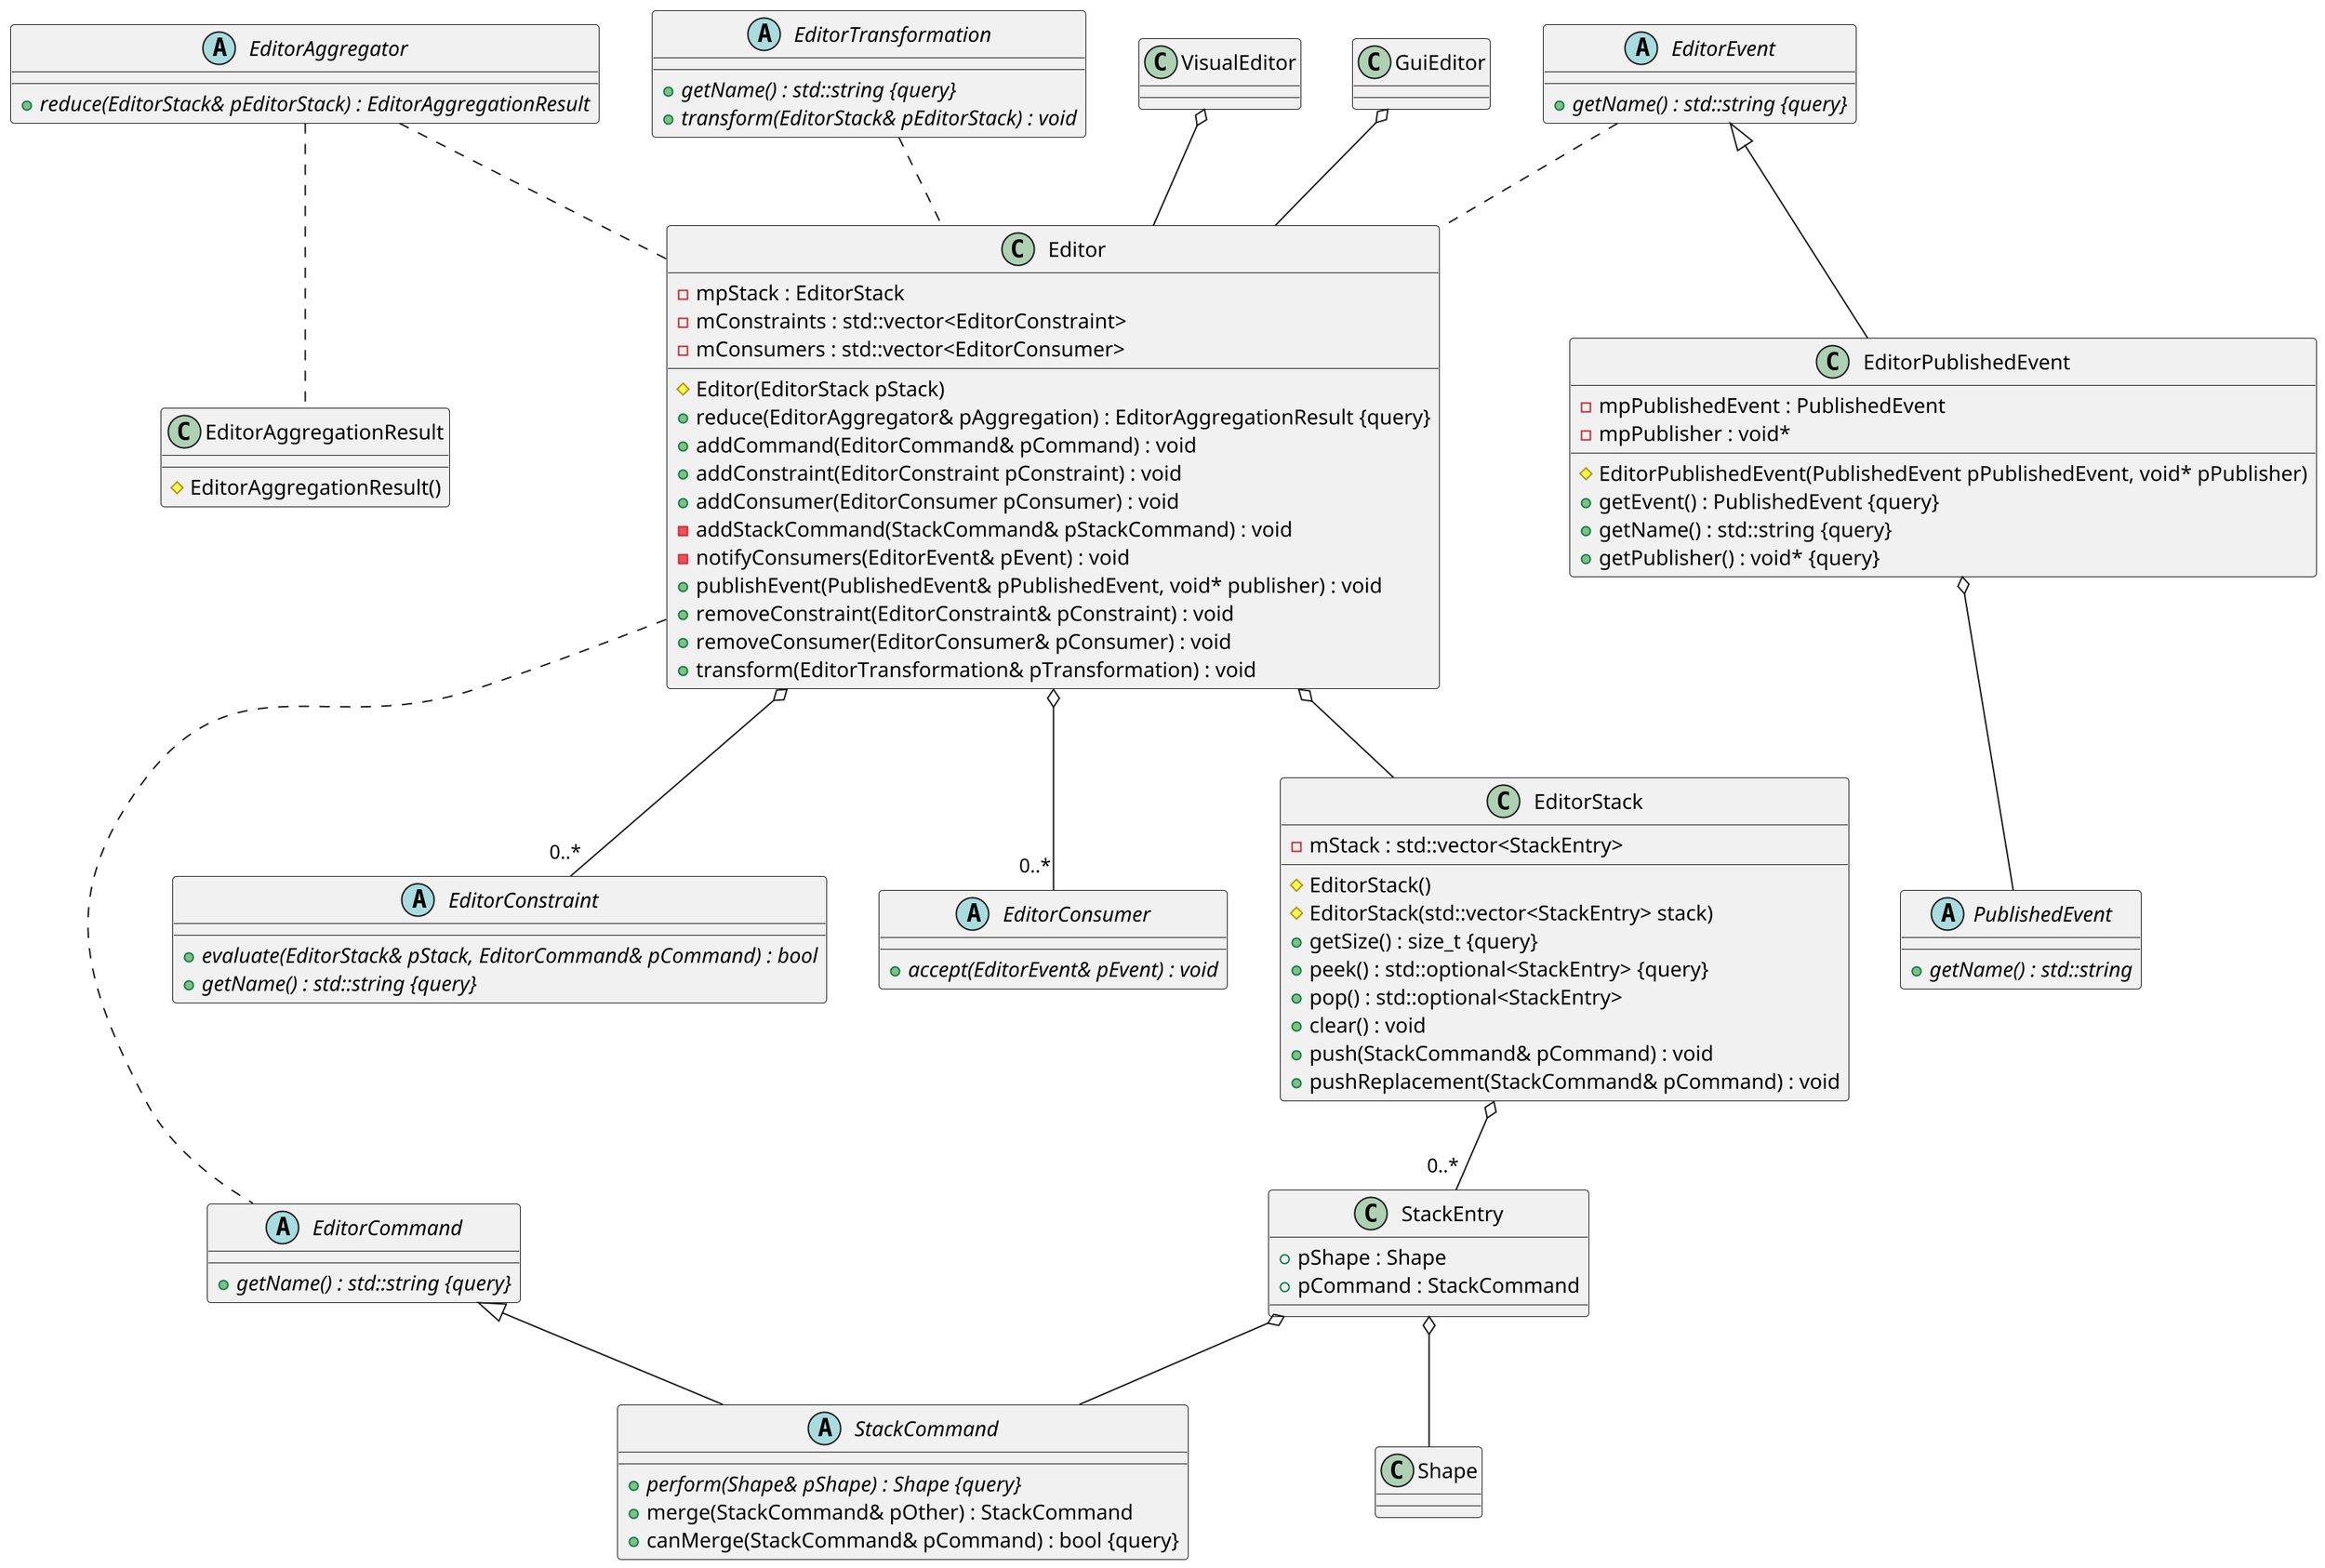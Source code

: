 @startuml

scale 2


class Editor {
    #Editor(EditorStack pStack)
    +reduce(EditorAggregator& pAggregation) : EditorAggregationResult {query}
    -mpStack : EditorStack
    -mConstraints : std::vector<EditorConstraint>
    -mConsumers : std::vector<EditorConsumer>
    +addCommand(EditorCommand& pCommand) : void
    +addConstraint(EditorConstraint pConstraint) : void
    +addConsumer(EditorConsumer pConsumer) : void
    -addStackCommand(StackCommand& pStackCommand) : void
    -notifyConsumers(EditorEvent& pEvent) : void
    +publishEvent(PublishedEvent& pPublishedEvent, void* publisher) : void
    +removeConstraint(EditorConstraint& pConstraint) : void
    +removeConsumer(EditorConsumer& pConsumer) : void
    +transform(EditorTransformation& pTransformation) : void
}

class EditorAggregationResult {
    #EditorAggregationResult()
}

abstract class EditorAggregator {
    +{abstract} reduce(EditorStack& pEditorStack) : EditorAggregationResult
}

abstract class EditorCommand {
    +{abstract} getName() : std::string {query}
}

abstract class EditorConstraint {
    +{abstract} evaluate(EditorStack& pStack, EditorCommand& pCommand) : bool
    +{abstract} getName() : std::string {query}
}

abstract class EditorConsumer {
    +{abstract} accept(EditorEvent& pEvent) : void
}

abstract class EditorEvent {
    +{abstract} getName() : std::string {query}
}

class EditorPublishedEvent {
    #EditorPublishedEvent(PublishedEvent pPublishedEvent, void* pPublisher)
    +getEvent() : PublishedEvent {query}
    -mpPublishedEvent : PublishedEvent
    -mpPublisher : void*
    +getName() : std::string {query}
    +getPublisher() : void* {query}
}

class EditorStack {
    #EditorStack()
    #EditorStack(std::vector<StackEntry> stack)
    +getSize() : size_t {query}
    +peek() : std::optional<StackEntry> {query}
    +pop() : std::optional<StackEntry>
    -mStack : std::vector<StackEntry>
    +clear() : void
    +push(StackCommand& pCommand) : void
    +pushReplacement(StackCommand& pCommand) : void
}

abstract class EditorTransformation {
    +{abstract} getName() : std::string {query}
    +{abstract} transform(EditorStack& pEditorStack) : void
}

abstract class PublishedEvent {
    +{abstract} getName() : std::string
}

abstract class StackCommand {
    +{abstract} perform(Shape& pShape) : Shape {query}
    +merge(StackCommand& pOther) : StackCommand
    +canMerge(StackCommand& pCommand) : bool {query}
}

class StackEntry {
    +pShape : Shape
    +pCommand : StackCommand
}

class VisualEditor {}

class GuiEditor {}

class Shape {}


EditorCommand <|-- StackCommand
EditorEvent <|-- EditorPublishedEvent

Editor o-- "0..*" EditorConstraint
Editor o-- "0..*" EditorConsumer
Editor o-- EditorStack
EditorPublishedEvent o-- PublishedEvent
EditorStack o-- "0..*" StackEntry
GuiEditor o-- Editor
StackEntry o-- Shape
StackEntry o-- StackCommand
VisualEditor o-- Editor

EditorAggregator .. EditorAggregationResult
EditorAggregator .. Editor
EditorTransformation .. Editor
EditorEvent .. Editor
Editor .. EditorCommand

@enduml
